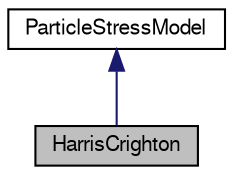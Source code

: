 digraph "HarrisCrighton"
{
  bgcolor="transparent";
  edge [fontname="FreeSans",fontsize="10",labelfontname="FreeSans",labelfontsize="10"];
  node [fontname="FreeSans",fontsize="10",shape=record];
  Node1 [label="HarrisCrighton",height=0.2,width=0.4,color="black", fillcolor="grey75", style="filled" fontcolor="black"];
  Node2 -> Node1 [dir="back",color="midnightblue",fontsize="10",style="solid",fontname="FreeSans"];
  Node2 [label="ParticleStressModel",height=0.2,width=0.4,color="black",URL="$a01730.html",tooltip="Base class for inter-particle stress models. "];
}
